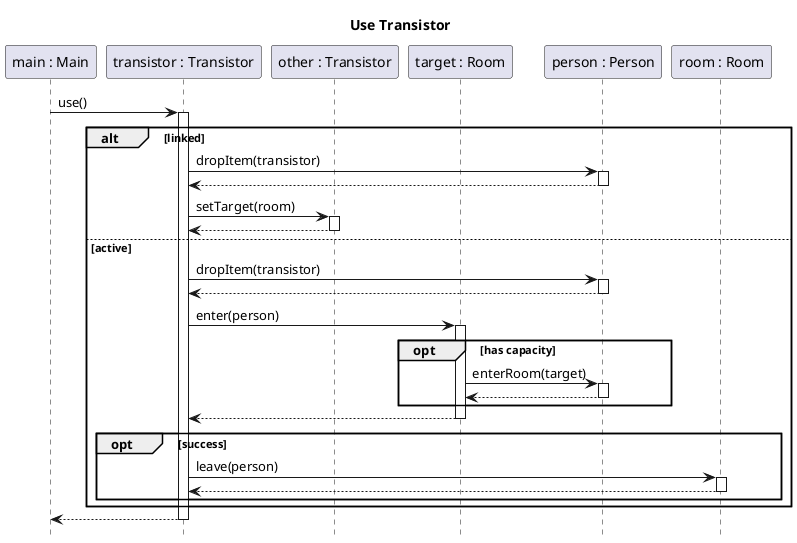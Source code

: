 @startuml student-use-transistor

title Use Transistor
hide footbox
skinparam SequenceReferenceBackgroundColor white

participant "main : Main" as main
participant "transistor : Transistor" as transistor
participant "other : Transistor" as other
participant "target : Room" as target
participant "person : Person" as person
participant "room : Room" as room

autoactivate on

main-> transistor : use()
	alt linked
		transistor -> person : dropItem(transistor)
		return
		transistor -> other : setTarget(room)
		return
	else active
		transistor -> person : dropItem(transistor)
		return
		transistor -> target : enter(person)
		opt has capacity
			target -> person : enterRoom(target)
			return
		end
        return
		opt success
			transistor -> room ++: leave(person)
			return
		end
	end
return
@enduml

